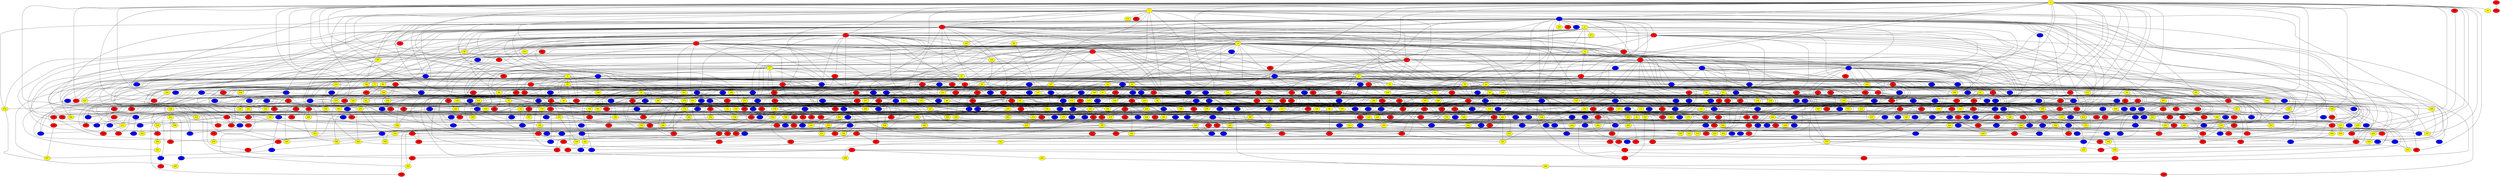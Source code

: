 graph {
0 [style = filled fillcolor = yellow];
1 [style = filled fillcolor = yellow];
2 [style = filled fillcolor = blue];
3 [style = filled fillcolor = red];
4 [style = filled fillcolor = red];
5 [style = filled fillcolor = yellow];
6 [style = filled fillcolor = yellow];
7 [style = filled fillcolor = red];
8 [style = filled fillcolor = red];
9 [style = filled fillcolor = red];
10 [style = filled fillcolor = yellow];
11 [style = filled fillcolor = red];
12 [style = filled fillcolor = yellow];
13 [style = filled fillcolor = red];
14 [style = filled fillcolor = red];
15 [style = filled fillcolor = yellow];
16 [style = filled fillcolor = blue];
17 [style = filled fillcolor = yellow];
18 [style = filled fillcolor = blue];
19 [style = filled fillcolor = blue];
20 [style = filled fillcolor = blue];
21 [style = filled fillcolor = blue];
22 [style = filled fillcolor = yellow];
23 [style = filled fillcolor = blue];
24 [style = filled fillcolor = red];
25 [style = filled fillcolor = yellow];
26 [style = filled fillcolor = yellow];
27 [style = filled fillcolor = red];
28 [style = filled fillcolor = blue];
29 [style = filled fillcolor = red];
30 [style = filled fillcolor = blue];
31 [style = filled fillcolor = red];
32 [style = filled fillcolor = yellow];
33 [style = filled fillcolor = blue];
34 [style = filled fillcolor = yellow];
35 [style = filled fillcolor = red];
36 [style = filled fillcolor = red];
37 [style = filled fillcolor = red];
38 [style = filled fillcolor = red];
39 [style = filled fillcolor = yellow];
40 [style = filled fillcolor = red];
41 [style = filled fillcolor = yellow];
42 [style = filled fillcolor = yellow];
43 [style = filled fillcolor = red];
44 [style = filled fillcolor = yellow];
45 [style = filled fillcolor = yellow];
46 [style = filled fillcolor = red];
47 [style = filled fillcolor = red];
48 [style = filled fillcolor = blue];
49 [style = filled fillcolor = red];
50 [style = filled fillcolor = yellow];
51 [style = filled fillcolor = yellow];
52 [style = filled fillcolor = red];
53 [style = filled fillcolor = red];
54 [style = filled fillcolor = yellow];
55 [style = filled fillcolor = red];
56 [style = filled fillcolor = blue];
57 [style = filled fillcolor = yellow];
58 [style = filled fillcolor = red];
59 [style = filled fillcolor = red];
60 [style = filled fillcolor = blue];
61 [style = filled fillcolor = yellow];
62 [style = filled fillcolor = blue];
63 [style = filled fillcolor = red];
64 [style = filled fillcolor = blue];
65 [style = filled fillcolor = blue];
66 [style = filled fillcolor = yellow];
67 [style = filled fillcolor = yellow];
68 [style = filled fillcolor = yellow];
69 [style = filled fillcolor = yellow];
70 [style = filled fillcolor = yellow];
71 [style = filled fillcolor = red];
72 [style = filled fillcolor = blue];
73 [style = filled fillcolor = red];
74 [style = filled fillcolor = yellow];
75 [style = filled fillcolor = red];
76 [style = filled fillcolor = yellow];
77 [style = filled fillcolor = yellow];
78 [style = filled fillcolor = red];
79 [style = filled fillcolor = red];
80 [style = filled fillcolor = red];
81 [style = filled fillcolor = yellow];
82 [style = filled fillcolor = yellow];
83 [style = filled fillcolor = blue];
84 [style = filled fillcolor = red];
85 [style = filled fillcolor = red];
86 [style = filled fillcolor = yellow];
87 [style = filled fillcolor = red];
88 [style = filled fillcolor = yellow];
89 [style = filled fillcolor = red];
90 [style = filled fillcolor = yellow];
91 [style = filled fillcolor = yellow];
92 [style = filled fillcolor = red];
93 [style = filled fillcolor = yellow];
94 [style = filled fillcolor = red];
95 [style = filled fillcolor = red];
96 [style = filled fillcolor = yellow];
97 [style = filled fillcolor = red];
98 [style = filled fillcolor = red];
99 [style = filled fillcolor = blue];
100 [style = filled fillcolor = yellow];
101 [style = filled fillcolor = red];
102 [style = filled fillcolor = blue];
103 [style = filled fillcolor = red];
104 [style = filled fillcolor = yellow];
105 [style = filled fillcolor = blue];
106 [style = filled fillcolor = yellow];
107 [style = filled fillcolor = yellow];
108 [style = filled fillcolor = yellow];
109 [style = filled fillcolor = red];
110 [style = filled fillcolor = blue];
111 [style = filled fillcolor = blue];
112 [style = filled fillcolor = yellow];
113 [style = filled fillcolor = blue];
114 [style = filled fillcolor = yellow];
115 [style = filled fillcolor = blue];
116 [style = filled fillcolor = blue];
117 [style = filled fillcolor = blue];
118 [style = filled fillcolor = red];
119 [style = filled fillcolor = red];
120 [style = filled fillcolor = red];
121 [style = filled fillcolor = red];
122 [style = filled fillcolor = blue];
123 [style = filled fillcolor = yellow];
124 [style = filled fillcolor = blue];
125 [style = filled fillcolor = red];
126 [style = filled fillcolor = yellow];
127 [style = filled fillcolor = yellow];
128 [style = filled fillcolor = red];
129 [style = filled fillcolor = yellow];
130 [style = filled fillcolor = red];
131 [style = filled fillcolor = yellow];
132 [style = filled fillcolor = yellow];
133 [style = filled fillcolor = blue];
134 [style = filled fillcolor = blue];
135 [style = filled fillcolor = blue];
136 [style = filled fillcolor = yellow];
137 [style = filled fillcolor = blue];
138 [style = filled fillcolor = blue];
139 [style = filled fillcolor = red];
140 [style = filled fillcolor = yellow];
141 [style = filled fillcolor = yellow];
142 [style = filled fillcolor = yellow];
143 [style = filled fillcolor = red];
144 [style = filled fillcolor = red];
145 [style = filled fillcolor = yellow];
146 [style = filled fillcolor = yellow];
147 [style = filled fillcolor = red];
148 [style = filled fillcolor = yellow];
149 [style = filled fillcolor = red];
150 [style = filled fillcolor = yellow];
151 [style = filled fillcolor = blue];
152 [style = filled fillcolor = yellow];
153 [style = filled fillcolor = blue];
154 [style = filled fillcolor = blue];
155 [style = filled fillcolor = blue];
156 [style = filled fillcolor = blue];
157 [style = filled fillcolor = red];
158 [style = filled fillcolor = yellow];
159 [style = filled fillcolor = yellow];
160 [style = filled fillcolor = red];
161 [style = filled fillcolor = yellow];
162 [style = filled fillcolor = blue];
163 [style = filled fillcolor = red];
164 [style = filled fillcolor = red];
165 [style = filled fillcolor = yellow];
166 [style = filled fillcolor = red];
167 [style = filled fillcolor = blue];
168 [style = filled fillcolor = yellow];
169 [style = filled fillcolor = blue];
170 [style = filled fillcolor = red];
171 [style = filled fillcolor = blue];
172 [style = filled fillcolor = red];
173 [style = filled fillcolor = blue];
174 [style = filled fillcolor = red];
175 [style = filled fillcolor = blue];
176 [style = filled fillcolor = red];
177 [style = filled fillcolor = blue];
178 [style = filled fillcolor = yellow];
179 [style = filled fillcolor = red];
180 [style = filled fillcolor = blue];
181 [style = filled fillcolor = blue];
182 [style = filled fillcolor = yellow];
183 [style = filled fillcolor = yellow];
184 [style = filled fillcolor = blue];
185 [style = filled fillcolor = yellow];
186 [style = filled fillcolor = blue];
187 [style = filled fillcolor = yellow];
188 [style = filled fillcolor = yellow];
189 [style = filled fillcolor = yellow];
190 [style = filled fillcolor = blue];
191 [style = filled fillcolor = yellow];
192 [style = filled fillcolor = blue];
193 [style = filled fillcolor = red];
194 [style = filled fillcolor = red];
195 [style = filled fillcolor = red];
196 [style = filled fillcolor = red];
197 [style = filled fillcolor = yellow];
198 [style = filled fillcolor = yellow];
199 [style = filled fillcolor = yellow];
200 [style = filled fillcolor = blue];
201 [style = filled fillcolor = red];
202 [style = filled fillcolor = yellow];
203 [style = filled fillcolor = yellow];
204 [style = filled fillcolor = blue];
205 [style = filled fillcolor = yellow];
206 [style = filled fillcolor = blue];
207 [style = filled fillcolor = yellow];
208 [style = filled fillcolor = blue];
209 [style = filled fillcolor = red];
210 [style = filled fillcolor = blue];
211 [style = filled fillcolor = blue];
212 [style = filled fillcolor = yellow];
213 [style = filled fillcolor = yellow];
214 [style = filled fillcolor = red];
215 [style = filled fillcolor = yellow];
216 [style = filled fillcolor = yellow];
217 [style = filled fillcolor = yellow];
218 [style = filled fillcolor = red];
219 [style = filled fillcolor = yellow];
220 [style = filled fillcolor = yellow];
221 [style = filled fillcolor = blue];
222 [style = filled fillcolor = red];
223 [style = filled fillcolor = yellow];
224 [style = filled fillcolor = blue];
225 [style = filled fillcolor = blue];
226 [style = filled fillcolor = blue];
227 [style = filled fillcolor = blue];
228 [style = filled fillcolor = yellow];
229 [style = filled fillcolor = yellow];
230 [style = filled fillcolor = red];
231 [style = filled fillcolor = blue];
232 [style = filled fillcolor = red];
233 [style = filled fillcolor = red];
234 [style = filled fillcolor = blue];
235 [style = filled fillcolor = yellow];
236 [style = filled fillcolor = yellow];
237 [style = filled fillcolor = blue];
238 [style = filled fillcolor = yellow];
239 [style = filled fillcolor = red];
240 [style = filled fillcolor = yellow];
241 [style = filled fillcolor = yellow];
242 [style = filled fillcolor = yellow];
243 [style = filled fillcolor = yellow];
244 [style = filled fillcolor = blue];
245 [style = filled fillcolor = red];
246 [style = filled fillcolor = red];
247 [style = filled fillcolor = red];
248 [style = filled fillcolor = yellow];
249 [style = filled fillcolor = blue];
250 [style = filled fillcolor = yellow];
251 [style = filled fillcolor = red];
252 [style = filled fillcolor = red];
253 [style = filled fillcolor = yellow];
254 [style = filled fillcolor = blue];
255 [style = filled fillcolor = red];
256 [style = filled fillcolor = red];
257 [style = filled fillcolor = yellow];
258 [style = filled fillcolor = blue];
259 [style = filled fillcolor = red];
260 [style = filled fillcolor = blue];
261 [style = filled fillcolor = yellow];
262 [style = filled fillcolor = yellow];
263 [style = filled fillcolor = blue];
264 [style = filled fillcolor = red];
265 [style = filled fillcolor = blue];
266 [style = filled fillcolor = yellow];
267 [style = filled fillcolor = yellow];
268 [style = filled fillcolor = blue];
269 [style = filled fillcolor = yellow];
270 [style = filled fillcolor = yellow];
271 [style = filled fillcolor = yellow];
272 [style = filled fillcolor = red];
273 [style = filled fillcolor = yellow];
274 [style = filled fillcolor = blue];
275 [style = filled fillcolor = red];
276 [style = filled fillcolor = blue];
277 [style = filled fillcolor = blue];
278 [style = filled fillcolor = blue];
279 [style = filled fillcolor = blue];
280 [style = filled fillcolor = red];
281 [style = filled fillcolor = yellow];
282 [style = filled fillcolor = red];
283 [style = filled fillcolor = blue];
284 [style = filled fillcolor = red];
285 [style = filled fillcolor = blue];
286 [style = filled fillcolor = yellow];
287 [style = filled fillcolor = red];
288 [style = filled fillcolor = red];
289 [style = filled fillcolor = blue];
290 [style = filled fillcolor = yellow];
291 [style = filled fillcolor = red];
292 [style = filled fillcolor = red];
293 [style = filled fillcolor = blue];
294 [style = filled fillcolor = red];
295 [style = filled fillcolor = blue];
296 [style = filled fillcolor = blue];
297 [style = filled fillcolor = red];
298 [style = filled fillcolor = yellow];
299 [style = filled fillcolor = blue];
300 [style = filled fillcolor = yellow];
301 [style = filled fillcolor = yellow];
302 [style = filled fillcolor = blue];
303 [style = filled fillcolor = yellow];
304 [style = filled fillcolor = red];
305 [style = filled fillcolor = yellow];
306 [style = filled fillcolor = yellow];
307 [style = filled fillcolor = blue];
308 [style = filled fillcolor = red];
309 [style = filled fillcolor = blue];
310 [style = filled fillcolor = blue];
311 [style = filled fillcolor = yellow];
312 [style = filled fillcolor = blue];
313 [style = filled fillcolor = blue];
314 [style = filled fillcolor = red];
315 [style = filled fillcolor = blue];
316 [style = filled fillcolor = blue];
317 [style = filled fillcolor = yellow];
318 [style = filled fillcolor = red];
319 [style = filled fillcolor = blue];
320 [style = filled fillcolor = yellow];
321 [style = filled fillcolor = yellow];
322 [style = filled fillcolor = red];
323 [style = filled fillcolor = blue];
324 [style = filled fillcolor = red];
325 [style = filled fillcolor = yellow];
326 [style = filled fillcolor = red];
327 [style = filled fillcolor = red];
328 [style = filled fillcolor = yellow];
329 [style = filled fillcolor = blue];
330 [style = filled fillcolor = yellow];
331 [style = filled fillcolor = red];
332 [style = filled fillcolor = blue];
333 [style = filled fillcolor = yellow];
334 [style = filled fillcolor = blue];
335 [style = filled fillcolor = red];
336 [style = filled fillcolor = yellow];
337 [style = filled fillcolor = blue];
338 [style = filled fillcolor = red];
339 [style = filled fillcolor = yellow];
340 [style = filled fillcolor = yellow];
341 [style = filled fillcolor = yellow];
342 [style = filled fillcolor = red];
343 [style = filled fillcolor = yellow];
344 [style = filled fillcolor = blue];
345 [style = filled fillcolor = blue];
346 [style = filled fillcolor = yellow];
347 [style = filled fillcolor = yellow];
348 [style = filled fillcolor = red];
349 [style = filled fillcolor = yellow];
350 [style = filled fillcolor = blue];
351 [style = filled fillcolor = blue];
352 [style = filled fillcolor = red];
353 [style = filled fillcolor = yellow];
354 [style = filled fillcolor = blue];
355 [style = filled fillcolor = red];
356 [style = filled fillcolor = yellow];
357 [style = filled fillcolor = red];
358 [style = filled fillcolor = red];
359 [style = filled fillcolor = yellow];
360 [style = filled fillcolor = yellow];
361 [style = filled fillcolor = red];
362 [style = filled fillcolor = red];
363 [style = filled fillcolor = red];
364 [style = filled fillcolor = red];
365 [style = filled fillcolor = yellow];
366 [style = filled fillcolor = yellow];
367 [style = filled fillcolor = blue];
368 [style = filled fillcolor = blue];
369 [style = filled fillcolor = yellow];
370 [style = filled fillcolor = yellow];
371 [style = filled fillcolor = yellow];
372 [style = filled fillcolor = blue];
373 [style = filled fillcolor = red];
374 [style = filled fillcolor = red];
375 [style = filled fillcolor = blue];
376 [style = filled fillcolor = yellow];
377 [style = filled fillcolor = red];
378 [style = filled fillcolor = red];
379 [style = filled fillcolor = red];
380 [style = filled fillcolor = blue];
381 [style = filled fillcolor = yellow];
382 [style = filled fillcolor = red];
383 [style = filled fillcolor = red];
384 [style = filled fillcolor = blue];
385 [style = filled fillcolor = red];
386 [style = filled fillcolor = red];
387 [style = filled fillcolor = blue];
388 [style = filled fillcolor = red];
389 [style = filled fillcolor = yellow];
390 [style = filled fillcolor = blue];
391 [style = filled fillcolor = blue];
392 [style = filled fillcolor = red];
393 [style = filled fillcolor = yellow];
394 [style = filled fillcolor = blue];
395 [style = filled fillcolor = red];
396 [style = filled fillcolor = yellow];
397 [style = filled fillcolor = blue];
398 [style = filled fillcolor = red];
399 [style = filled fillcolor = blue];
400 [style = filled fillcolor = blue];
401 [style = filled fillcolor = blue];
402 [style = filled fillcolor = yellow];
403 [style = filled fillcolor = red];
404 [style = filled fillcolor = red];
405 [style = filled fillcolor = blue];
406 [style = filled fillcolor = red];
407 [style = filled fillcolor = red];
408 [style = filled fillcolor = blue];
409 [style = filled fillcolor = yellow];
410 [style = filled fillcolor = red];
411 [style = filled fillcolor = blue];
412 [style = filled fillcolor = red];
413 [style = filled fillcolor = yellow];
414 [style = filled fillcolor = blue];
415 [style = filled fillcolor = blue];
416 [style = filled fillcolor = blue];
417 [style = filled fillcolor = red];
418 [style = filled fillcolor = blue];
419 [style = filled fillcolor = red];
420 [style = filled fillcolor = yellow];
421 [style = filled fillcolor = blue];
422 [style = filled fillcolor = red];
423 [style = filled fillcolor = yellow];
424 [style = filled fillcolor = red];
425 [style = filled fillcolor = red];
426 [style = filled fillcolor = yellow];
427 [style = filled fillcolor = yellow];
428 [style = filled fillcolor = yellow];
429 [style = filled fillcolor = blue];
430 [style = filled fillcolor = red];
431 [style = filled fillcolor = yellow];
432 [style = filled fillcolor = red];
433 [style = filled fillcolor = blue];
434 [style = filled fillcolor = yellow];
435 [style = filled fillcolor = red];
436 [style = filled fillcolor = red];
437 [style = filled fillcolor = blue];
438 [style = filled fillcolor = red];
439 [style = filled fillcolor = yellow];
440 [style = filled fillcolor = yellow];
441 [style = filled fillcolor = red];
442 [style = filled fillcolor = yellow];
443 [style = filled fillcolor = red];
444 [style = filled fillcolor = red];
445 [style = filled fillcolor = yellow];
446 [style = filled fillcolor = red];
447 [style = filled fillcolor = blue];
448 [style = filled fillcolor = blue];
449 [style = filled fillcolor = yellow];
450 [style = filled fillcolor = blue];
451 [style = filled fillcolor = yellow];
452 [style = filled fillcolor = red];
453 [style = filled fillcolor = yellow];
454 [style = filled fillcolor = yellow];
455 [style = filled fillcolor = yellow];
456 [style = filled fillcolor = red];
457 [style = filled fillcolor = yellow];
458 [style = filled fillcolor = yellow];
459 [style = filled fillcolor = red];
460 [style = filled fillcolor = blue];
461 [style = filled fillcolor = yellow];
462 [style = filled fillcolor = yellow];
463 [style = filled fillcolor = blue];
464 [style = filled fillcolor = yellow];
465 [style = filled fillcolor = red];
466 [style = filled fillcolor = yellow];
467 [style = filled fillcolor = red];
468 [style = filled fillcolor = blue];
469 [style = filled fillcolor = blue];
470 [style = filled fillcolor = yellow];
471 [style = filled fillcolor = yellow];
472 [style = filled fillcolor = yellow];
473 [style = filled fillcolor = red];
474 [style = filled fillcolor = blue];
475 [style = filled fillcolor = blue];
476 [style = filled fillcolor = yellow];
477 [style = filled fillcolor = blue];
478 [style = filled fillcolor = blue];
479 [style = filled fillcolor = blue];
480 [style = filled fillcolor = blue];
481 [style = filled fillcolor = blue];
482 [style = filled fillcolor = blue];
483 [style = filled fillcolor = red];
484 [style = filled fillcolor = red];
485 [style = filled fillcolor = blue];
486 [style = filled fillcolor = red];
487 [style = filled fillcolor = red];
488 [style = filled fillcolor = red];
489 [style = filled fillcolor = red];
490 [style = filled fillcolor = blue];
491 [style = filled fillcolor = red];
492 [style = filled fillcolor = red];
493 [style = filled fillcolor = blue];
494 [style = filled fillcolor = yellow];
495 [style = filled fillcolor = yellow];
496 [style = filled fillcolor = red];
497 [style = filled fillcolor = red];
498 [style = filled fillcolor = blue];
499 [style = filled fillcolor = yellow];
500 [style = filled fillcolor = red];
501 [style = filled fillcolor = yellow];
502 [style = filled fillcolor = red];
503 [style = filled fillcolor = yellow];
504 [style = filled fillcolor = yellow];
505 [style = filled fillcolor = yellow];
506 [style = filled fillcolor = blue];
507 [style = filled fillcolor = yellow];
508 [style = filled fillcolor = blue];
509 [style = filled fillcolor = yellow];
510 [style = filled fillcolor = blue];
511 [style = filled fillcolor = red];
512 [style = filled fillcolor = yellow];
513 [style = filled fillcolor = blue];
514 [style = filled fillcolor = yellow];
515 [style = filled fillcolor = yellow];
516 [style = filled fillcolor = blue];
517 [style = filled fillcolor = yellow];
518 [style = filled fillcolor = blue];
519 [style = filled fillcolor = blue];
520 [style = filled fillcolor = blue];
521 [style = filled fillcolor = yellow];
522 [style = filled fillcolor = blue];
523 [style = filled fillcolor = red];
524 [style = filled fillcolor = red];
525 [style = filled fillcolor = red];
526 [style = filled fillcolor = red];
527 [style = filled fillcolor = red];
528 [style = filled fillcolor = yellow];
529 [style = filled fillcolor = yellow];
530 [style = filled fillcolor = blue];
531 [style = filled fillcolor = blue];
532 [style = filled fillcolor = blue];
533 [style = filled fillcolor = red];
534 [style = filled fillcolor = red];
535 [style = filled fillcolor = yellow];
536 [style = filled fillcolor = blue];
537 [style = filled fillcolor = yellow];
538 [style = filled fillcolor = yellow];
539 [style = filled fillcolor = blue];
540 [style = filled fillcolor = yellow];
541 [style = filled fillcolor = red];
542 [style = filled fillcolor = red];
543 [style = filled fillcolor = yellow];
544 [style = filled fillcolor = red];
545 [style = filled fillcolor = red];
546 [style = filled fillcolor = yellow];
547 [style = filled fillcolor = yellow];
548 [style = filled fillcolor = blue];
549 [style = filled fillcolor = red];
550 [style = filled fillcolor = red];
551 [style = filled fillcolor = yellow];
552 [style = filled fillcolor = blue];
553 [style = filled fillcolor = yellow];
554 [style = filled fillcolor = blue];
555 [style = filled fillcolor = blue];
556 [style = filled fillcolor = blue];
557 [style = filled fillcolor = blue];
558 [style = filled fillcolor = blue];
559 [style = filled fillcolor = blue];
560 [style = filled fillcolor = yellow];
561 [style = filled fillcolor = red];
562 [style = filled fillcolor = yellow];
563 [style = filled fillcolor = red];
564 [style = filled fillcolor = blue];
565 [style = filled fillcolor = red];
566 [style = filled fillcolor = red];
567 [style = filled fillcolor = red];
568 [style = filled fillcolor = red];
569 [style = filled fillcolor = red];
570 [style = filled fillcolor = blue];
571 [style = filled fillcolor = red];
572 [style = filled fillcolor = blue];
573 [style = filled fillcolor = blue];
574 [style = filled fillcolor = red];
575 [style = filled fillcolor = yellow];
576 [style = filled fillcolor = red];
577 [style = filled fillcolor = blue];
578 [style = filled fillcolor = yellow];
579 [style = filled fillcolor = yellow];
580 [style = filled fillcolor = yellow];
581 [style = filled fillcolor = blue];
582 [style = filled fillcolor = red];
583 [style = filled fillcolor = yellow];
584 [style = filled fillcolor = red];
585 [style = filled fillcolor = blue];
586 [style = filled fillcolor = blue];
587 [style = filled fillcolor = blue];
588 [style = filled fillcolor = blue];
589 [style = filled fillcolor = blue];
590 [style = filled fillcolor = blue];
591 [style = filled fillcolor = yellow];
592 [style = filled fillcolor = yellow];
593 [style = filled fillcolor = red];
594 [style = filled fillcolor = blue];
595 [style = filled fillcolor = yellow];
596 [style = filled fillcolor = yellow];
597 [style = filled fillcolor = blue];
598 [style = filled fillcolor = blue];
599 [style = filled fillcolor = blue];
600 [style = filled fillcolor = yellow];
601 [style = filled fillcolor = red];
602 [style = filled fillcolor = yellow];
603 [style = filled fillcolor = red];
604 [style = filled fillcolor = yellow];
605 [style = filled fillcolor = blue];
606 [style = filled fillcolor = blue];
607 [style = filled fillcolor = red];
608 [style = filled fillcolor = blue];
609 [style = filled fillcolor = yellow];
610 [style = filled fillcolor = blue];
611 [style = filled fillcolor = red];
612 [style = filled fillcolor = blue];
613 [style = filled fillcolor = yellow];
614 [style = filled fillcolor = red];
615 [style = filled fillcolor = yellow];
616 [style = filled fillcolor = red];
617 [style = filled fillcolor = red];
618 [style = filled fillcolor = red];
619 [style = filled fillcolor = blue];
620 [style = filled fillcolor = yellow];
621 [style = filled fillcolor = red];
622 [style = filled fillcolor = yellow];
623 [style = filled fillcolor = yellow];
624 [style = filled fillcolor = yellow];
625 [style = filled fillcolor = blue];
626 [style = filled fillcolor = red];
627 [style = filled fillcolor = red];
628 [style = filled fillcolor = red];
629 [style = filled fillcolor = yellow];
630 [style = filled fillcolor = yellow];
631 [style = filled fillcolor = yellow];
632 [style = filled fillcolor = blue];
633 [style = filled fillcolor = blue];
634 [style = filled fillcolor = yellow];
635 [style = filled fillcolor = red];
636 [style = filled fillcolor = yellow];
637 [style = filled fillcolor = blue];
638 [style = filled fillcolor = yellow];
639 [style = filled fillcolor = yellow];
640 [style = filled fillcolor = red];
641 [style = filled fillcolor = yellow];
642 [style = filled fillcolor = yellow];
643 [style = filled fillcolor = yellow];
644 [style = filled fillcolor = blue];
645 [style = filled fillcolor = red];
646 [style = filled fillcolor = red];
647 [style = filled fillcolor = blue];
648 [style = filled fillcolor = red];
649 [style = filled fillcolor = yellow];
650 [style = filled fillcolor = blue];
651 [style = filled fillcolor = blue];
652 [style = filled fillcolor = yellow];
653 [style = filled fillcolor = blue];
654 [style = filled fillcolor = red];
655 [style = filled fillcolor = blue];
656 [style = filled fillcolor = red];
657 [style = filled fillcolor = blue];
658 [style = filled fillcolor = red];
659 [style = filled fillcolor = red];
660 [style = filled fillcolor = blue];
661 [style = filled fillcolor = blue];
662 [style = filled fillcolor = blue];
663 [style = filled fillcolor = yellow];
664 [style = filled fillcolor = yellow];
665 [style = filled fillcolor = yellow];
666 [style = filled fillcolor = red];
667 [style = filled fillcolor = red];
668 [style = filled fillcolor = yellow];
669 [style = filled fillcolor = yellow];
670 [style = filled fillcolor = blue];
671 [style = filled fillcolor = yellow];
672 [style = filled fillcolor = red];
673 [style = filled fillcolor = red];
674 [style = filled fillcolor = yellow];
675 [style = filled fillcolor = yellow];
676 [style = filled fillcolor = blue];
677 [style = filled fillcolor = red];
678 [style = filled fillcolor = yellow];
679 [style = filled fillcolor = yellow];
680 [style = filled fillcolor = red];
681 [style = filled fillcolor = red];
682 [style = filled fillcolor = blue];
683 [style = filled fillcolor = blue];
684 [style = filled fillcolor = red];
685 [style = filled fillcolor = red];
686 [style = filled fillcolor = blue];
687 [style = filled fillcolor = yellow];
688 [style = filled fillcolor = blue];
689 [style = filled fillcolor = red];
690 [style = filled fillcolor = red];
691 [style = filled fillcolor = red];
692 [style = filled fillcolor = yellow];
693 [style = filled fillcolor = yellow];
694 [style = filled fillcolor = yellow];
695 [style = filled fillcolor = blue];
696 [style = filled fillcolor = red];
697 [style = filled fillcolor = yellow];
698 [style = filled fillcolor = red];
699 [style = filled fillcolor = blue];
700 [style = filled fillcolor = red];
701 [style = filled fillcolor = blue];
702 [style = filled fillcolor = blue];
703 [style = filled fillcolor = blue];
704 [style = filled fillcolor = blue];
705 [style = filled fillcolor = yellow];
706 [style = filled fillcolor = yellow];
707 [style = filled fillcolor = red];
708 [style = filled fillcolor = blue];
709 [style = filled fillcolor = yellow];
710 [style = filled fillcolor = red];
711 [style = filled fillcolor = red];
712 [style = filled fillcolor = red];
713 [style = filled fillcolor = red];
0 -- 15;
0 -- 18;
0 -- 19;
0 -- 27;
0 -- 38;
0 -- 41;
0 -- 71;
0 -- 91;
0 -- 133;
0 -- 150;
0 -- 160;
0 -- 162;
0 -- 170;
0 -- 211;
0 -- 250;
0 -- 267;
0 -- 280;
0 -- 301;
0 -- 302;
0 -- 327;
0 -- 355;
0 -- 361;
0 -- 377;
0 -- 385;
0 -- 386;
0 -- 423;
0 -- 461;
0 -- 503;
0 -- 514;
0 -- 517;
0 -- 571;
0 -- 587;
0 -- 614;
0 -- 4;
0 -- 3;
0 -- 2;
0 -- 1;
0 -- 617;
0 -- 633;
0 -- 680;
1 -- 2;
1 -- 3;
1 -- 8;
1 -- 10;
1 -- 13;
1 -- 60;
1 -- 104;
1 -- 107;
1 -- 111;
1 -- 131;
1 -- 185;
1 -- 198;
1 -- 213;
1 -- 247;
1 -- 318;
1 -- 366;
1 -- 426;
1 -- 451;
1 -- 471;
1 -- 558;
1 -- 608;
1 -- 668;
1 -- 684;
2 -- 3;
2 -- 6;
2 -- 7;
2 -- 9;
2 -- 14;
2 -- 20;
2 -- 21;
2 -- 26;
2 -- 37;
2 -- 41;
2 -- 67;
2 -- 90;
2 -- 95;
2 -- 96;
2 -- 116;
2 -- 118;
2 -- 122;
2 -- 137;
2 -- 139;
2 -- 143;
2 -- 146;
2 -- 161;
2 -- 163;
2 -- 180;
2 -- 181;
2 -- 186;
2 -- 187;
2 -- 188;
2 -- 207;
2 -- 223;
2 -- 230;
2 -- 236;
2 -- 296;
2 -- 305;
2 -- 384;
2 -- 400;
2 -- 447;
2 -- 463;
2 -- 526;
2 -- 586;
2 -- 640;
2 -- 644;
2 -- 674;
3 -- 4;
3 -- 5;
3 -- 8;
3 -- 10;
3 -- 19;
3 -- 22;
3 -- 32;
3 -- 42;
3 -- 66;
3 -- 68;
3 -- 84;
3 -- 106;
3 -- 111;
3 -- 124;
3 -- 142;
3 -- 143;
3 -- 144;
3 -- 146;
3 -- 176;
3 -- 202;
3 -- 204;
3 -- 237;
3 -- 270;
3 -- 316;
3 -- 338;
3 -- 359;
3 -- 368;
3 -- 392;
3 -- 402;
3 -- 452;
3 -- 513;
3 -- 521;
3 -- 522;
3 -- 712;
4 -- 5;
4 -- 8;
4 -- 16;
4 -- 21;
4 -- 29;
4 -- 56;
4 -- 62;
4 -- 65;
4 -- 68;
4 -- 73;
4 -- 83;
4 -- 87;
4 -- 90;
4 -- 115;
4 -- 133;
4 -- 152;
4 -- 155;
4 -- 187;
4 -- 199;
4 -- 219;
4 -- 230;
4 -- 256;
4 -- 399;
4 -- 422;
4 -- 519;
4 -- 625;
4 -- 666;
4 -- 669;
4 -- 674;
5 -- 29;
5 -- 45;
5 -- 49;
5 -- 51;
5 -- 57;
5 -- 58;
5 -- 74;
5 -- 108;
5 -- 146;
5 -- 171;
5 -- 189;
5 -- 235;
5 -- 237;
5 -- 265;
5 -- 314;
5 -- 373;
5 -- 409;
5 -- 579;
5 -- 697;
5 -- 702;
5 -- 713;
6 -- 7;
6 -- 11;
6 -- 12;
6 -- 16;
6 -- 42;
6 -- 103;
6 -- 203;
6 -- 205;
6 -- 247;
6 -- 373;
6 -- 472;
6 -- 631;
6 -- 637;
7 -- 10;
7 -- 12;
7 -- 31;
7 -- 69;
7 -- 78;
7 -- 94;
7 -- 160;
7 -- 224;
7 -- 260;
7 -- 267;
7 -- 283;
7 -- 285;
7 -- 481;
7 -- 605;
7 -- 624;
8 -- 11;
8 -- 15;
8 -- 23;
8 -- 31;
8 -- 32;
8 -- 35;
8 -- 60;
8 -- 68;
8 -- 71;
8 -- 79;
8 -- 88;
8 -- 99;
8 -- 109;
8 -- 123;
8 -- 126;
8 -- 142;
8 -- 152;
8 -- 164;
8 -- 168;
8 -- 268;
8 -- 325;
8 -- 406;
8 -- 423;
8 -- 425;
8 -- 473;
8 -- 538;
8 -- 615;
8 -- 638;
8 -- 691;
9 -- 16;
9 -- 55;
9 -- 81;
9 -- 113;
9 -- 141;
9 -- 181;
9 -- 197;
9 -- 202;
9 -- 272;
9 -- 344;
9 -- 369;
9 -- 390;
9 -- 437;
9 -- 443;
9 -- 475;
9 -- 539;
9 -- 705;
10 -- 11;
10 -- 12;
10 -- 22;
10 -- 25;
10 -- 29;
10 -- 30;
10 -- 35;
10 -- 39;
10 -- 76;
10 -- 81;
10 -- 82;
10 -- 97;
10 -- 103;
10 -- 108;
10 -- 119;
10 -- 149;
10 -- 164;
10 -- 167;
10 -- 169;
10 -- 172;
10 -- 175;
10 -- 207;
10 -- 212;
10 -- 230;
10 -- 238;
10 -- 245;
10 -- 279;
10 -- 335;
10 -- 338;
10 -- 360;
10 -- 379;
10 -- 388;
10 -- 418;
10 -- 421;
10 -- 431;
10 -- 470;
10 -- 483;
10 -- 535;
10 -- 572;
10 -- 630;
10 -- 652;
10 -- 669;
11 -- 13;
11 -- 20;
11 -- 47;
11 -- 63;
11 -- 80;
11 -- 101;
11 -- 107;
11 -- 142;
11 -- 277;
12 -- 13;
12 -- 14;
12 -- 115;
12 -- 466;
12 -- 549;
13 -- 19;
13 -- 48;
13 -- 53;
13 -- 61;
13 -- 75;
13 -- 177;
13 -- 178;
13 -- 377;
13 -- 616;
13 -- 666;
13 -- 699;
14 -- 22;
14 -- 23;
14 -- 25;
14 -- 44;
14 -- 62;
14 -- 72;
14 -- 153;
14 -- 158;
14 -- 220;
14 -- 297;
14 -- 299;
14 -- 388;
14 -- 419;
14 -- 478;
15 -- 18;
15 -- 21;
15 -- 33;
15 -- 56;
15 -- 57;
15 -- 118;
15 -- 239;
15 -- 263;
15 -- 291;
15 -- 409;
15 -- 533;
15 -- 605;
15 -- 607;
16 -- 17;
16 -- 36;
16 -- 47;
16 -- 54;
16 -- 72;
16 -- 75;
16 -- 105;
16 -- 241;
16 -- 256;
16 -- 264;
16 -- 292;
16 -- 312;
16 -- 320;
16 -- 375;
16 -- 474;
16 -- 609;
16 -- 623;
16 -- 688;
16 -- 690;
17 -- 23;
17 -- 37;
17 -- 39;
17 -- 40;
17 -- 44;
17 -- 46;
17 -- 83;
17 -- 93;
17 -- 131;
17 -- 139;
17 -- 147;
17 -- 165;
17 -- 212;
17 -- 231;
17 -- 255;
17 -- 270;
17 -- 415;
17 -- 416;
17 -- 488;
17 -- 493;
17 -- 537;
17 -- 570;
17 -- 664;
18 -- 27;
18 -- 39;
18 -- 42;
18 -- 77;
18 -- 100;
18 -- 122;
18 -- 130;
18 -- 159;
18 -- 291;
18 -- 336;
18 -- 452;
18 -- 512;
18 -- 572;
19 -- 20;
19 -- 36;
19 -- 59;
19 -- 145;
19 -- 412;
19 -- 448;
19 -- 454;
19 -- 508;
19 -- 567;
19 -- 688;
19 -- 706;
20 -- 27;
20 -- 28;
20 -- 55;
20 -- 57;
20 -- 126;
20 -- 171;
20 -- 337;
20 -- 378;
20 -- 389;
20 -- 411;
20 -- 531;
20 -- 595;
20 -- 710;
21 -- 28;
21 -- 43;
21 -- 65;
21 -- 86;
21 -- 289;
21 -- 361;
21 -- 401;
21 -- 431;
21 -- 501;
22 -- 24;
22 -- 30;
22 -- 46;
22 -- 71;
22 -- 75;
22 -- 140;
22 -- 161;
22 -- 182;
22 -- 210;
22 -- 263;
22 -- 266;
22 -- 291;
22 -- 367;
22 -- 417;
22 -- 459;
22 -- 494;
22 -- 499;
22 -- 514;
22 -- 515;
23 -- 67;
23 -- 76;
23 -- 104;
23 -- 124;
23 -- 501;
23 -- 518;
23 -- 545;
24 -- 52;
24 -- 74;
24 -- 119;
24 -- 182;
24 -- 244;
24 -- 391;
24 -- 467;
24 -- 524;
25 -- 34;
25 -- 64;
25 -- 85;
25 -- 150;
25 -- 401;
25 -- 509;
25 -- 510;
26 -- 30;
26 -- 70;
26 -- 182;
26 -- 281;
26 -- 286;
26 -- 330;
26 -- 340;
26 -- 413;
26 -- 421;
27 -- 49;
27 -- 59;
27 -- 70;
27 -- 103;
27 -- 271;
27 -- 421;
27 -- 428;
27 -- 577;
28 -- 31;
28 -- 38;
28 -- 63;
28 -- 96;
28 -- 112;
28 -- 185;
28 -- 222;
28 -- 272;
28 -- 273;
28 -- 333;
28 -- 384;
28 -- 415;
28 -- 502;
28 -- 611;
28 -- 687;
29 -- 43;
29 -- 129;
29 -- 147;
29 -- 248;
29 -- 273;
29 -- 298;
29 -- 612;
30 -- 152;
30 -- 295;
30 -- 459;
30 -- 473;
31 -- 33;
31 -- 41;
31 -- 145;
31 -- 221;
31 -- 300;
31 -- 533;
31 -- 671;
32 -- 53;
32 -- 101;
32 -- 102;
32 -- 192;
32 -- 294;
32 -- 367;
32 -- 448;
32 -- 482;
33 -- 54;
33 -- 60;
33 -- 98;
33 -- 178;
33 -- 234;
33 -- 241;
33 -- 348;
33 -- 396;
33 -- 416;
33 -- 495;
33 -- 614;
34 -- 105;
34 -- 161;
34 -- 227;
34 -- 232;
34 -- 643;
35 -- 88;
35 -- 118;
35 -- 134;
35 -- 214;
35 -- 232;
35 -- 277;
35 -- 332;
36 -- 99;
36 -- 102;
36 -- 138;
36 -- 174;
36 -- 196;
36 -- 215;
36 -- 587;
36 -- 609;
37 -- 313;
37 -- 321;
37 -- 350;
37 -- 353;
37 -- 568;
38 -- 335;
38 -- 414;
39 -- 191;
39 -- 253;
39 -- 342;
39 -- 354;
39 -- 575;
39 -- 639;
40 -- 50;
40 -- 61;
40 -- 110;
40 -- 148;
40 -- 333;
40 -- 450;
40 -- 466;
40 -- 530;
40 -- 603;
41 -- 46;
41 -- 54;
41 -- 114;
41 -- 136;
41 -- 157;
41 -- 215;
41 -- 351;
42 -- 48;
42 -- 51;
42 -- 72;
42 -- 104;
42 -- 125;
42 -- 140;
42 -- 145;
42 -- 151;
42 -- 210;
42 -- 312;
42 -- 327;
42 -- 342;
42 -- 641;
43 -- 169;
43 -- 174;
43 -- 247;
43 -- 630;
43 -- 686;
43 -- 702;
44 -- 52;
44 -- 65;
44 -- 121;
44 -- 127;
44 -- 188;
44 -- 430;
45 -- 58;
45 -- 59;
45 -- 84;
45 -- 110;
45 -- 227;
45 -- 260;
45 -- 297;
45 -- 513;
46 -- 261;
46 -- 552;
46 -- 586;
46 -- 590;
46 -- 651;
47 -- 89;
47 -- 248;
47 -- 295;
47 -- 677;
47 -- 685;
48 -- 66;
48 -- 78;
48 -- 96;
48 -- 274;
48 -- 370;
48 -- 457;
48 -- 601;
49 -- 166;
49 -- 249;
49 -- 445;
49 -- 622;
49 -- 641;
49 -- 645;
49 -- 664;
50 -- 73;
50 -- 89;
50 -- 128;
50 -- 192;
50 -- 279;
50 -- 621;
51 -- 162;
51 -- 179;
51 -- 194;
51 -- 301;
51 -- 373;
51 -- 388;
51 -- 427;
51 -- 698;
52 -- 94;
52 -- 257;
52 -- 317;
52 -- 352;
52 -- 403;
52 -- 508;
52 -- 535;
52 -- 626;
53 -- 55;
53 -- 106;
53 -- 206;
53 -- 215;
53 -- 610;
54 -- 269;
54 -- 330;
54 -- 650;
55 -- 79;
55 -- 97;
55 -- 117;
55 -- 181;
55 -- 229;
55 -- 290;
55 -- 309;
55 -- 336;
55 -- 465;
56 -- 127;
56 -- 214;
56 -- 218;
56 -- 277;
57 -- 88;
57 -- 160;
57 -- 225;
57 -- 233;
58 -- 156;
58 -- 488;
58 -- 527;
58 -- 556;
58 -- 591;
59 -- 115;
59 -- 229;
59 -- 231;
59 -- 255;
59 -- 361;
59 -- 403;
59 -- 509;
60 -- 81;
60 -- 95;
60 -- 319;
60 -- 338;
60 -- 341;
61 -- 175;
61 -- 179;
61 -- 254;
61 -- 317;
61 -- 425;
61 -- 435;
61 -- 464;
61 -- 587;
62 -- 284;
62 -- 451;
62 -- 453;
63 -- 66;
63 -- 92;
63 -- 112;
63 -- 150;
63 -- 178;
63 -- 235;
63 -- 271;
63 -- 320;
63 -- 405;
63 -- 618;
63 -- 627;
64 -- 124;
64 -- 246;
64 -- 507;
65 -- 135;
65 -- 410;
65 -- 497;
65 -- 574;
66 -- 69;
66 -- 595;
67 -- 78;
67 -- 97;
67 -- 138;
67 -- 248;
67 -- 382;
67 -- 480;
67 -- 585;
68 -- 80;
68 -- 86;
68 -- 565;
69 -- 179;
69 -- 258;
69 -- 376;
69 -- 410;
69 -- 692;
70 -- 93;
70 -- 109;
70 -- 110;
70 -- 136;
70 -- 184;
70 -- 323;
70 -- 525;
71 -- 151;
71 -- 252;
71 -- 354;
71 -- 576;
72 -- 386;
73 -- 132;
73 -- 154;
73 -- 157;
73 -- 158;
73 -- 369;
74 -- 84;
74 -- 197;
74 -- 281;
74 -- 310;
74 -- 352;
74 -- 412;
74 -- 482;
74 -- 499;
75 -- 79;
75 -- 236;
75 -- 292;
75 -- 468;
75 -- 583;
76 -- 126;
76 -- 151;
76 -- 172;
76 -- 196;
76 -- 497;
76 -- 682;
77 -- 83;
77 -- 125;
77 -- 165;
77 -- 190;
77 -- 193;
77 -- 218;
77 -- 246;
77 -- 288;
77 -- 356;
77 -- 362;
77 -- 389;
77 -- 417;
77 -- 485;
77 -- 582;
77 -- 625;
77 -- 698;
78 -- 112;
78 -- 216;
78 -- 285;
79 -- 204;
79 -- 235;
79 -- 254;
79 -- 304;
79 -- 307;
79 -- 315;
79 -- 318;
79 -- 406;
79 -- 544;
79 -- 688;
80 -- 137;
81 -- 321;
81 -- 399;
81 -- 556;
82 -- 92;
82 -- 116;
82 -- 121;
82 -- 133;
82 -- 138;
82 -- 262;
82 -- 351;
82 -- 406;
82 -- 435;
82 -- 444;
82 -- 464;
82 -- 512;
82 -- 536;
82 -- 548;
82 -- 567;
82 -- 569;
82 -- 705;
83 -- 213;
84 -- 149;
84 -- 203;
84 -- 449;
84 -- 469;
84 -- 523;
84 -- 580;
85 -- 120;
85 -- 422;
85 -- 457;
86 -- 122;
86 -- 379;
86 -- 512;
87 -- 125;
87 -- 186;
87 -- 398;
87 -- 553;
87 -- 642;
88 -- 394;
88 -- 461;
89 -- 140;
89 -- 287;
89 -- 366;
89 -- 588;
89 -- 653;
90 -- 339;
92 -- 108;
92 -- 163;
92 -- 185;
92 -- 190;
92 -- 198;
92 -- 219;
92 -- 296;
92 -- 326;
92 -- 580;
92 -- 585;
92 -- 595;
92 -- 695;
93 -- 100;
93 -- 141;
93 -- 249;
93 -- 250;
93 -- 329;
93 -- 368;
93 -- 379;
93 -- 589;
94 -- 143;
94 -- 282;
94 -- 620;
95 -- 500;
96 -- 130;
96 -- 168;
96 -- 269;
96 -- 357;
96 -- 436;
97 -- 147;
97 -- 564;
97 -- 661;
98 -- 132;
98 -- 158;
98 -- 190;
98 -- 217;
98 -- 242;
98 -- 245;
98 -- 287;
98 -- 288;
98 -- 328;
98 -- 694;
99 -- 172;
99 -- 249;
99 -- 367;
100 -- 109;
100 -- 434;
100 -- 544;
101 -- 113;
101 -- 176;
101 -- 424;
101 -- 708;
102 -- 120;
102 -- 226;
102 -- 397;
103 -- 117;
103 -- 213;
103 -- 227;
103 -- 446;
103 -- 470;
104 -- 113;
104 -- 333;
104 -- 370;
104 -- 433;
104 -- 465;
104 -- 637;
104 -- 696;
105 -- 202;
105 -- 233;
105 -- 341;
105 -- 663;
105 -- 675;
105 -- 700;
106 -- 290;
107 -- 139;
107 -- 155;
107 -- 159;
107 -- 200;
107 -- 273;
107 -- 334;
107 -- 395;
107 -- 517;
107 -- 579;
108 -- 148;
108 -- 252;
108 -- 294;
108 -- 462;
108 -- 507;
109 -- 294;
109 -- 679;
110 -- 199;
110 -- 209;
110 -- 609;
111 -- 135;
111 -- 204;
111 -- 619;
112 -- 153;
112 -- 208;
112 -- 264;
112 -- 346;
112 -- 423;
113 -- 597;
114 -- 254;
114 -- 319;
114 -- 546;
114 -- 562;
114 -- 699;
115 -- 137;
115 -- 672;
116 -- 183;
116 -- 214;
116 -- 228;
116 -- 551;
116 -- 658;
117 -- 130;
117 -- 197;
117 -- 241;
117 -- 506;
117 -- 534;
118 -- 460;
118 -- 516;
118 -- 542;
118 -- 579;
118 -- 709;
119 -- 219;
119 -- 313;
120 -- 285;
120 -- 343;
120 -- 360;
120 -- 569;
120 -- 578;
121 -- 189;
121 -- 226;
121 -- 474;
122 -- 205;
122 -- 355;
122 -- 442;
123 -- 167;
123 -- 286;
123 -- 455;
123 -- 498;
123 -- 574;
123 -- 689;
124 -- 128;
124 -- 264;
124 -- 325;
124 -- 363;
124 -- 438;
125 -- 170;
125 -- 348;
125 -- 431;
125 -- 476;
125 -- 538;
126 -- 221;
126 -- 309;
126 -- 515;
127 -- 194;
127 -- 426;
128 -- 134;
128 -- 180;
128 -- 322;
128 -- 369;
128 -- 440;
128 -- 459;
128 -- 589;
129 -- 209;
129 -- 639;
129 -- 661;
129 -- 704;
130 -- 149;
130 -- 376;
130 -- 412;
130 -- 476;
130 -- 483;
130 -- 660;
131 -- 169;
131 -- 268;
131 -- 491;
131 -- 538;
134 -- 302;
134 -- 434;
135 -- 156;
135 -- 326;
135 -- 362;
135 -- 419;
135 -- 548;
135 -- 602;
136 -- 243;
136 -- 310;
136 -- 479;
136 -- 646;
137 -- 610;
137 -- 647;
138 -- 234;
138 -- 354;
138 -- 364;
138 -- 454;
138 -- 486;
138 -- 608;
140 -- 228;
140 -- 669;
141 -- 195;
141 -- 491;
141 -- 524;
142 -- 613;
143 -- 223;
143 -- 500;
144 -- 253;
145 -- 581;
145 -- 602;
146 -- 240;
148 -- 173;
148 -- 276;
148 -- 629;
149 -- 189;
149 -- 700;
151 -- 208;
151 -- 217;
151 -- 396;
152 -- 257;
152 -- 284;
152 -- 561;
153 -- 391;
153 -- 404;
153 -- 552;
154 -- 275;
154 -- 490;
155 -- 174;
155 -- 252;
155 -- 411;
156 -- 318;
156 -- 543;
156 -- 574;
157 -- 164;
158 -- 173;
158 -- 183;
158 -- 221;
158 -- 266;
158 -- 645;
160 -- 351;
160 -- 372;
160 -- 537;
161 -- 184;
161 -- 278;
162 -- 188;
162 -- 211;
162 -- 220;
163 -- 224;
163 -- 532;
164 -- 216;
164 -- 225;
164 -- 255;
164 -- 271;
164 -- 359;
165 -- 177;
165 -- 583;
166 -- 319;
166 -- 577;
167 -- 372;
167 -- 663;
168 -- 704;
169 -- 396;
170 -- 332;
171 -- 176;
171 -- 201;
171 -- 223;
171 -- 244;
171 -- 570;
171 -- 576;
172 -- 323;
172 -- 611;
174 -- 279;
174 -- 308;
174 -- 632;
177 -- 193;
177 -- 265;
177 -- 287;
177 -- 339;
177 -- 408;
177 -- 692;
178 -- 300;
178 -- 325;
179 -- 506;
181 -- 311;
181 -- 316;
181 -- 429;
181 -- 486;
182 -- 206;
182 -- 246;
182 -- 266;
182 -- 302;
182 -- 665;
183 -- 260;
183 -- 280;
183 -- 381;
183 -- 485;
183 -- 515;
183 -- 571;
183 -- 624;
183 -- 677;
184 -- 561;
184 -- 654;
185 -- 441;
188 -- 393;
189 -- 356;
189 -- 436;
189 -- 695;
189 -- 709;
190 -- 657;
191 -- 222;
192 -- 458;
193 -- 195;
193 -- 349;
193 -- 374;
193 -- 487;
193 -- 555;
193 -- 678;
194 -- 504;
194 -- 525;
194 -- 540;
195 -- 236;
195 -- 327;
195 -- 637;
196 -- 282;
196 -- 430;
196 -- 500;
197 -- 199;
197 -- 222;
197 -- 414;
197 -- 537;
197 -- 541;
197 -- 560;
197 -- 681;
198 -- 393;
198 -- 569;
199 -- 258;
199 -- 300;
200 -- 685;
201 -- 443;
201 -- 473;
201 -- 504;
202 -- 259;
202 -- 301;
202 -- 349;
202 -- 652;
203 -- 394;
203 -- 458;
203 -- 508;
203 -- 703;
204 -- 234;
204 -- 251;
204 -- 681;
205 -- 232;
205 -- 332;
205 -- 520;
205 -- 634;
206 -- 245;
206 -- 275;
206 -- 358;
207 -- 358;
207 -- 439;
208 -- 220;
208 -- 340;
208 -- 345;
208 -- 434;
208 -- 511;
208 -- 540;
210 -- 320;
210 -- 334;
211 -- 311;
211 -- 686;
212 -- 487;
212 -- 530;
213 -- 265;
213 -- 310;
215 -- 229;
215 -- 575;
216 -- 251;
217 -- 259;
217 -- 303;
217 -- 311;
217 -- 371;
219 -- 261;
219 -- 603;
219 -- 605;
219 -- 652;
220 -- 364;
221 -- 226;
221 -- 233;
222 -- 274;
222 -- 432;
223 -- 243;
223 -- 378;
224 -- 328;
224 -- 392;
224 -- 671;
225 -- 342;
225 -- 397;
225 -- 643;
226 -- 323;
226 -- 529;
227 -- 259;
227 -- 483;
227 -- 641;
228 -- 238;
228 -- 511;
228 -- 703;
229 -- 510;
230 -- 303;
231 -- 336;
231 -- 493;
231 -- 614;
233 -- 375;
233 -- 429;
235 -- 519;
235 -- 646;
235 -- 685;
236 -- 238;
236 -- 267;
236 -- 365;
236 -- 402;
236 -- 490;
236 -- 524;
236 -- 600;
237 -- 324;
238 -- 502;
239 -- 240;
239 -- 397;
240 -- 501;
240 -- 619;
240 -- 631;
241 -- 518;
242 -- 502;
242 -- 596;
243 -- 365;
244 -- 316;
245 -- 539;
245 -- 606;
246 -- 409;
246 -- 491;
246 -- 599;
247 -- 377;
247 -- 598;
248 -- 298;
250 -- 304;
250 -- 616;
251 -- 306;
253 -- 315;
255 -- 445;
256 -- 559;
256 -- 638;
257 -- 460;
257 -- 656;
257 -- 663;
258 -- 315;
258 -- 628;
259 -- 284;
259 -- 433;
259 -- 467;
259 -- 477;
260 -- 304;
260 -- 381;
260 -- 499;
261 -- 356;
261 -- 503;
261 -- 510;
262 -- 398;
262 -- 642;
263 -- 457;
263 -- 662;
264 -- 298;
264 -- 550;
264 -- 636;
265 -- 601;
266 -- 554;
267 -- 270;
267 -- 708;
268 -- 424;
268 -- 528;
268 -- 591;
268 -- 612;
268 -- 655;
268 -- 656;
268 -- 674;
268 -- 706;
270 -- 314;
270 -- 489;
271 -- 698;
273 -- 281;
273 -- 504;
274 -- 383;
274 -- 425;
274 -- 443;
274 -- 514;
274 -- 671;
275 -- 345;
275 -- 382;
275 -- 442;
275 -- 464;
275 -- 592;
276 -- 438;
277 -- 308;
277 -- 496;
279 -- 481;
279 -- 543;
280 -- 445;
280 -- 474;
280 -- 689;
281 -- 344;
281 -- 405;
283 -- 376;
283 -- 535;
283 -- 581;
284 -- 343;
285 -- 401;
287 -- 645;
287 -- 696;
288 -- 344;
289 -- 347;
289 -- 591;
290 -- 531;
291 -- 343;
291 -- 516;
291 -- 630;
293 -- 461;
293 -- 597;
294 -- 697;
296 -- 670;
298 -- 577;
298 -- 701;
299 -- 359;
302 -- 364;
303 -- 410;
303 -- 468;
303 -- 549;
303 -- 633;
306 -- 347;
307 -- 335;
308 -- 480;
311 -- 643;
312 -- 328;
312 -- 374;
312 -- 387;
312 -- 477;
312 -- 606;
313 -- 617;
314 -- 324;
314 -- 420;
314 -- 456;
314 -- 520;
314 -- 604;
315 -- 358;
315 -- 546;
316 -- 329;
316 -- 462;
316 -- 555;
317 -- 331;
317 -- 350;
324 -- 340;
325 -- 413;
325 -- 479;
325 -- 529;
326 -- 479;
326 -- 547;
328 -- 360;
328 -- 704;
329 -- 337;
329 -- 647;
330 -- 613;
332 -- 540;
333 -- 341;
335 -- 371;
335 -- 387;
335 -- 495;
337 -- 453;
338 -- 469;
339 -- 476;
340 -- 646;
341 -- 611;
341 -- 620;
342 -- 404;
342 -- 484;
342 -- 580;
343 -- 604;
344 -- 407;
346 -- 450;
347 -- 573;
348 -- 399;
351 -- 391;
351 -- 400;
352 -- 447;
353 -- 456;
353 -- 598;
355 -- 439;
355 -- 523;
355 -- 681;
357 -- 492;
358 -- 565;
359 -- 363;
363 -- 432;
363 -- 503;
364 -- 545;
366 -- 649;
367 -- 440;
367 -- 679;
369 -- 593;
371 -- 710;
378 -- 559;
378 -- 601;
379 -- 389;
379 -- 470;
379 -- 482;
379 -- 573;
380 -- 521;
380 -- 634;
381 -- 655;
382 -- 600;
383 -- 689;
384 -- 548;
385 -- 490;
386 -- 392;
386 -- 419;
386 -- 492;
387 -- 629;
389 -- 568;
389 -- 578;
390 -- 531;
390 -- 683;
391 -- 489;
392 -- 553;
392 -- 618;
393 -- 713;
394 -- 442;
394 -- 657;
395 -- 539;
396 -- 623;
397 -- 444;
400 -- 452;
400 -- 572;
404 -- 458;
405 -- 509;
405 -- 557;
406 -- 429;
407 -- 679;
411 -- 553;
412 -- 613;
416 -- 660;
419 -- 444;
419 -- 583;
419 -- 635;
420 -- 494;
430 -- 506;
430 -- 678;
436 -- 484;
437 -- 554;
437 -- 567;
440 -- 687;
448 -- 621;
450 -- 542;
450 -- 558;
451 -- 554;
454 -- 626;
455 -- 659;
458 -- 511;
460 -- 683;
461 -- 578;
462 -- 488;
463 -- 665;
467 -- 590;
467 -- 673;
469 -- 672;
473 -- 494;
473 -- 661;
474 -- 675;
475 -- 527;
482 -- 582;
483 -- 522;
483 -- 536;
483 -- 638;
483 -- 692;
484 -- 559;
484 -- 696;
487 -- 541;
487 -- 560;
488 -- 673;
494 -- 640;
496 -- 617;
496 -- 642;
497 -- 597;
499 -- 557;
499 -- 584;
504 -- 705;
505 -- 588;
507 -- 712;
512 -- 545;
518 -- 594;
519 -- 703;
520 -- 693;
521 -- 604;
521 -- 662;
531 -- 560;
531 -- 602;
533 -- 654;
536 -- 667;
549 -- 621;
550 -- 563;
556 -- 658;
557 -- 697;
560 -- 564;
560 -- 598;
563 -- 627;
566 -- 648;
572 -- 584;
573 -- 707;
581 -- 680;
590 -- 678;
590 -- 680;
592 -- 594;
592 -- 626;
598 -- 618;
598 -- 628;
600 -- 701;
602 -- 667;
609 -- 710;
612 -- 649;
612 -- 711;
615 -- 676;
618 -- 711;
619 -- 622;
624 -- 649;
632 -- 650;
634 -- 636;
642 -- 668;
674 -- 693;
692 -- 695;
694 -- 706;
711 -- 712;
}
